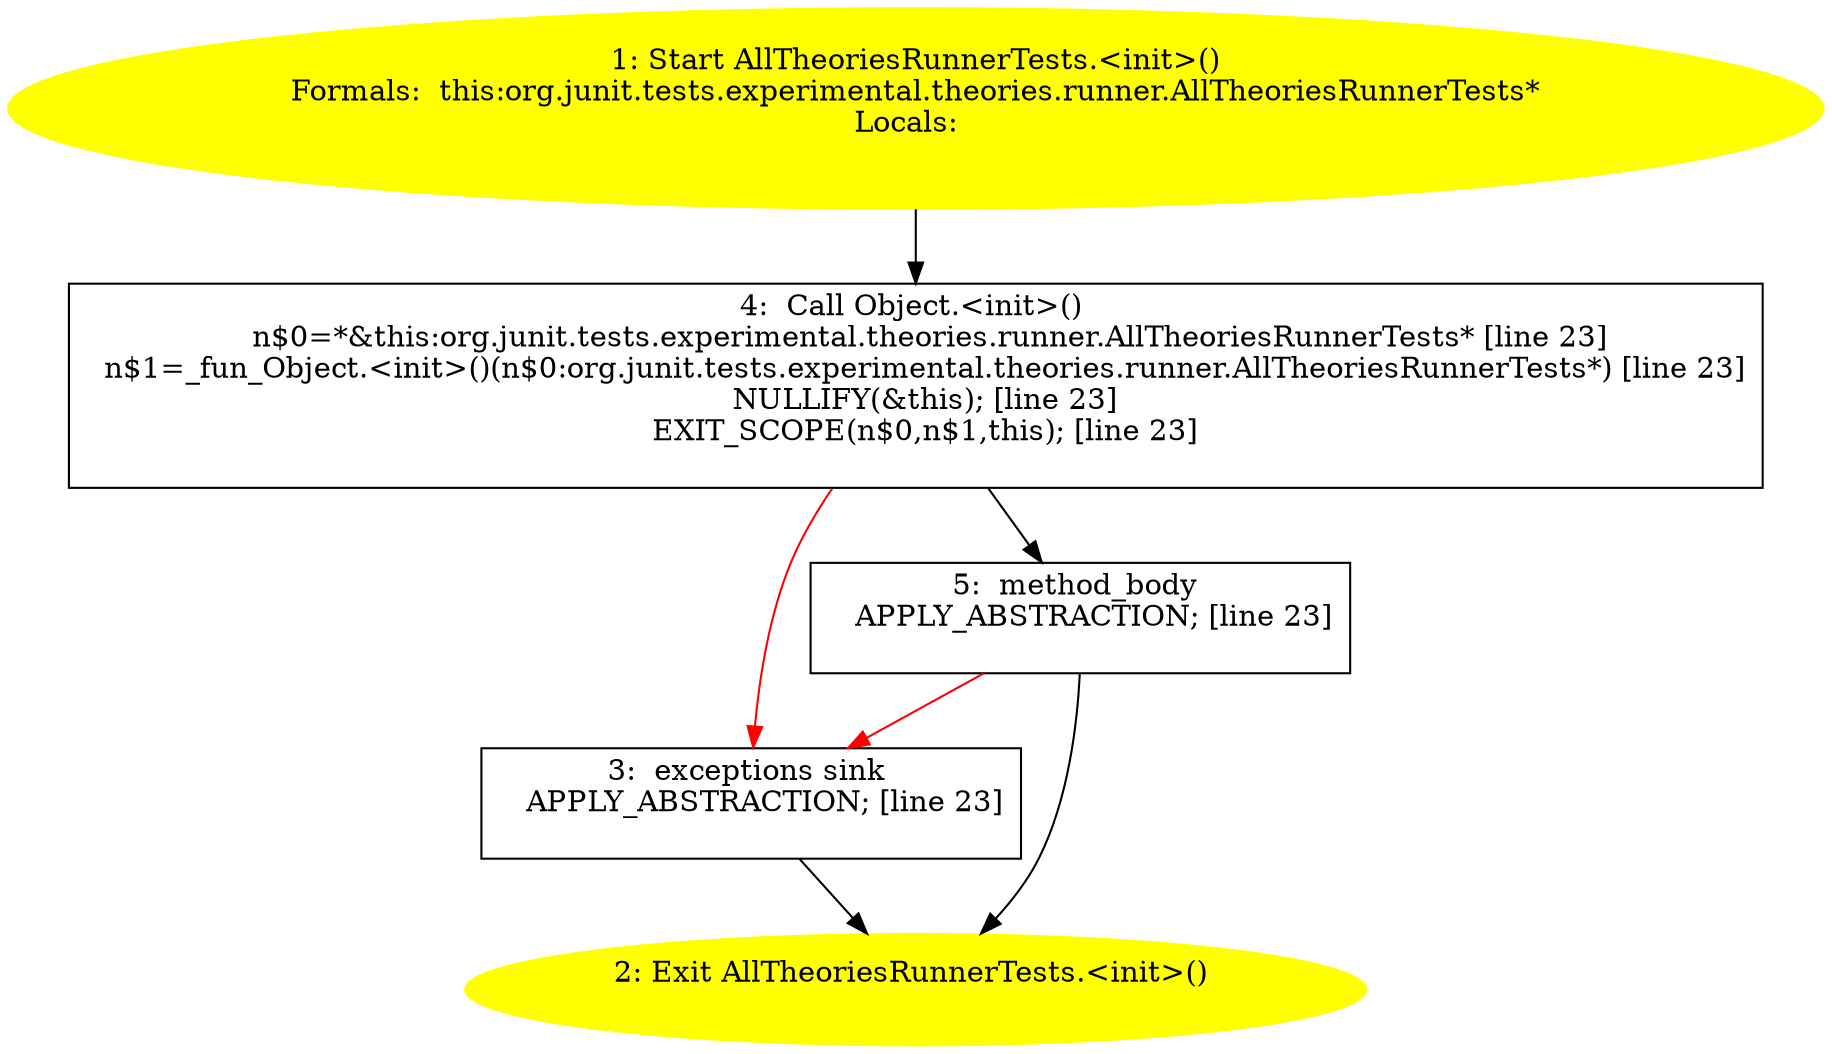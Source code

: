 /* @generated */
digraph cfg {
"org.junit.tests.experimental.theories.runner.AllTheoriesRunnerTests.<init>().fc54429f25ce467ea59c68779dece5d9_1" [label="1: Start AllTheoriesRunnerTests.<init>()\nFormals:  this:org.junit.tests.experimental.theories.runner.AllTheoriesRunnerTests*\nLocals:  \n  " color=yellow style=filled]
	

	 "org.junit.tests.experimental.theories.runner.AllTheoriesRunnerTests.<init>().fc54429f25ce467ea59c68779dece5d9_1" -> "org.junit.tests.experimental.theories.runner.AllTheoriesRunnerTests.<init>().fc54429f25ce467ea59c68779dece5d9_4" ;
"org.junit.tests.experimental.theories.runner.AllTheoriesRunnerTests.<init>().fc54429f25ce467ea59c68779dece5d9_2" [label="2: Exit AllTheoriesRunnerTests.<init>() \n  " color=yellow style=filled]
	

"org.junit.tests.experimental.theories.runner.AllTheoriesRunnerTests.<init>().fc54429f25ce467ea59c68779dece5d9_3" [label="3:  exceptions sink \n   APPLY_ABSTRACTION; [line 23]\n " shape="box"]
	

	 "org.junit.tests.experimental.theories.runner.AllTheoriesRunnerTests.<init>().fc54429f25ce467ea59c68779dece5d9_3" -> "org.junit.tests.experimental.theories.runner.AllTheoriesRunnerTests.<init>().fc54429f25ce467ea59c68779dece5d9_2" ;
"org.junit.tests.experimental.theories.runner.AllTheoriesRunnerTests.<init>().fc54429f25ce467ea59c68779dece5d9_4" [label="4:  Call Object.<init>() \n   n$0=*&this:org.junit.tests.experimental.theories.runner.AllTheoriesRunnerTests* [line 23]\n  n$1=_fun_Object.<init>()(n$0:org.junit.tests.experimental.theories.runner.AllTheoriesRunnerTests*) [line 23]\n  NULLIFY(&this); [line 23]\n  EXIT_SCOPE(n$0,n$1,this); [line 23]\n " shape="box"]
	

	 "org.junit.tests.experimental.theories.runner.AllTheoriesRunnerTests.<init>().fc54429f25ce467ea59c68779dece5d9_4" -> "org.junit.tests.experimental.theories.runner.AllTheoriesRunnerTests.<init>().fc54429f25ce467ea59c68779dece5d9_5" ;
	 "org.junit.tests.experimental.theories.runner.AllTheoriesRunnerTests.<init>().fc54429f25ce467ea59c68779dece5d9_4" -> "org.junit.tests.experimental.theories.runner.AllTheoriesRunnerTests.<init>().fc54429f25ce467ea59c68779dece5d9_3" [color="red" ];
"org.junit.tests.experimental.theories.runner.AllTheoriesRunnerTests.<init>().fc54429f25ce467ea59c68779dece5d9_5" [label="5:  method_body \n   APPLY_ABSTRACTION; [line 23]\n " shape="box"]
	

	 "org.junit.tests.experimental.theories.runner.AllTheoriesRunnerTests.<init>().fc54429f25ce467ea59c68779dece5d9_5" -> "org.junit.tests.experimental.theories.runner.AllTheoriesRunnerTests.<init>().fc54429f25ce467ea59c68779dece5d9_2" ;
	 "org.junit.tests.experimental.theories.runner.AllTheoriesRunnerTests.<init>().fc54429f25ce467ea59c68779dece5d9_5" -> "org.junit.tests.experimental.theories.runner.AllTheoriesRunnerTests.<init>().fc54429f25ce467ea59c68779dece5d9_3" [color="red" ];
}
